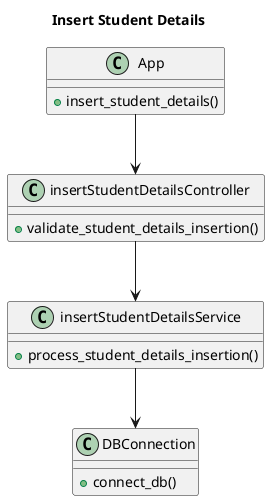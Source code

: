 @startuml ""
title Insert Student Details 

class App {
    +insert_student_details()
}

class insertStudentDetailsController {
    +validate_student_details_insertion()
}

class insertStudentDetailsService {
    +process_student_details_insertion()
}

class DBConnection {
    +connect_db()
}

App --> insertStudentDetailsController
insertStudentDetailsController --> insertStudentDetailsService 
insertStudentDetailsService --> DBConnection

@enduml

